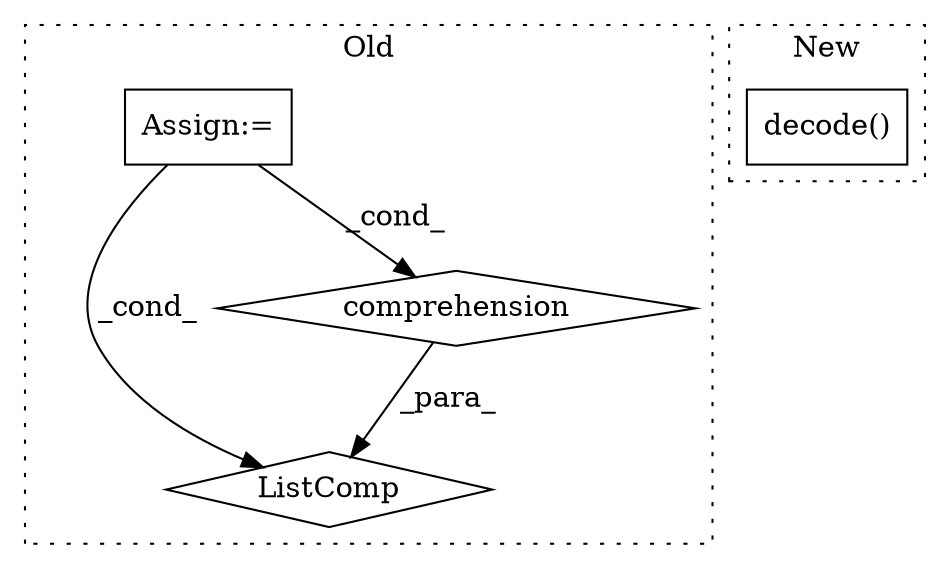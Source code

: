 digraph G {
subgraph cluster0 {
1 [label="ListComp" a="106" s="22159" l="38" shape="diamond"];
3 [label="comprehension" a="45" s="22175" l="3" shape="diamond"];
4 [label="Assign:=" a="68" s="21398" l="3" shape="box"];
label = "Old";
style="dotted";
}
subgraph cluster1 {
2 [label="decode()" a="75" s="25215,25248" l="26,1" shape="box"];
label = "New";
style="dotted";
}
3 -> 1 [label="_para_"];
4 -> 3 [label="_cond_"];
4 -> 1 [label="_cond_"];
}